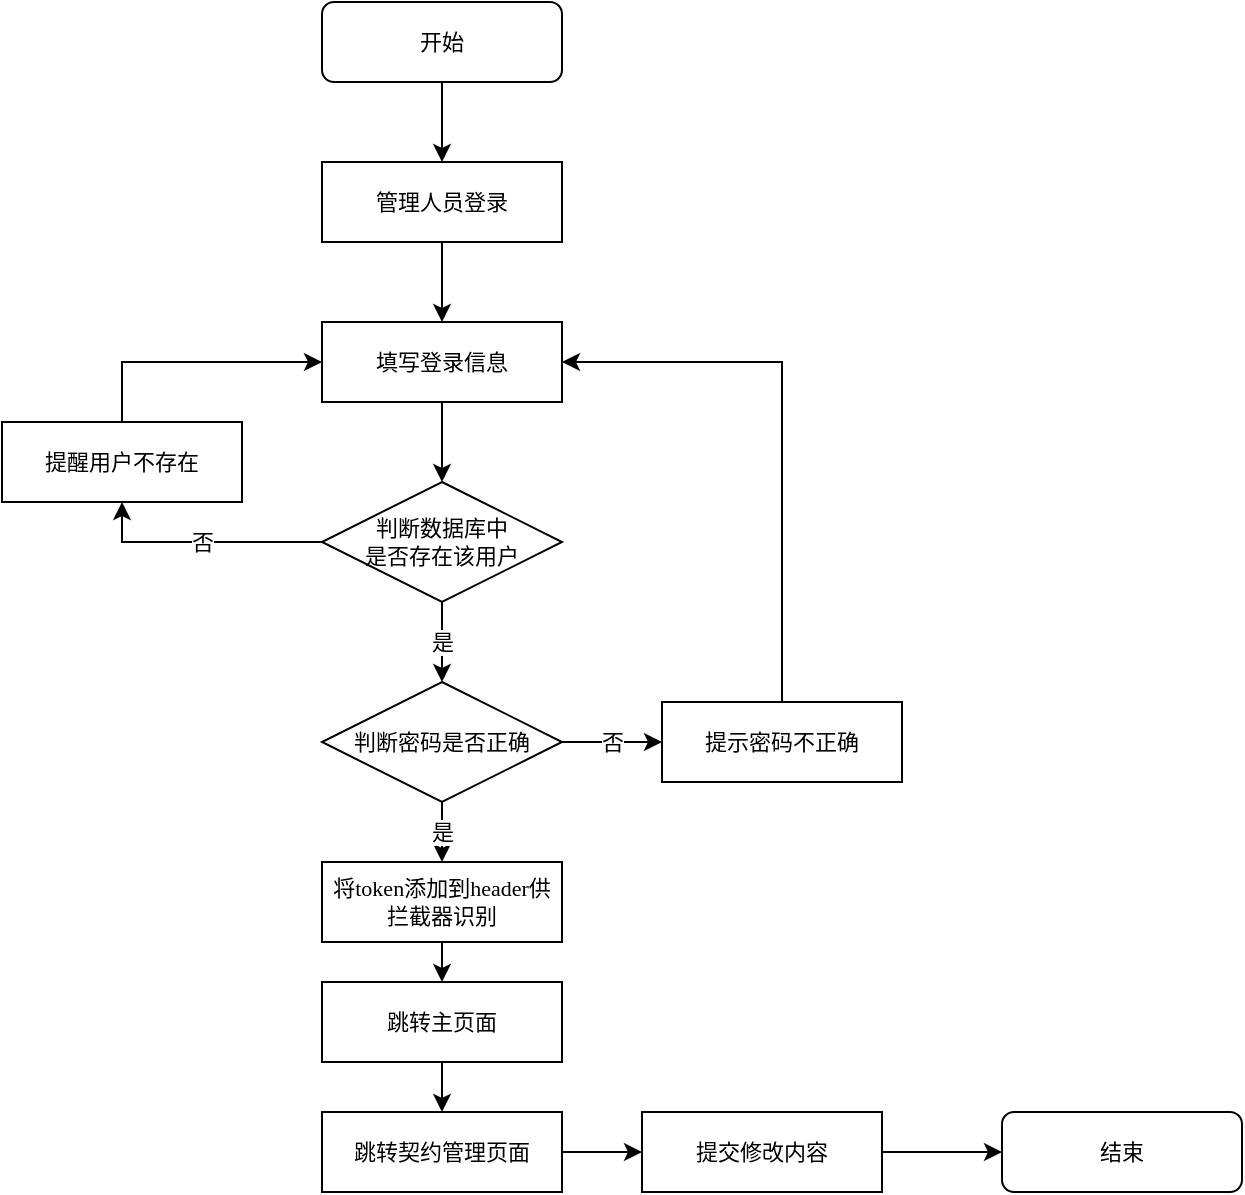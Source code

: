 <mxfile version="20.3.0" type="device"><diagram id="C5RBs43oDa-KdzZeNtuy" name="Page-1"><mxGraphModel dx="1093" dy="1844" grid="1" gridSize="10" guides="1" tooltips="1" connect="1" arrows="1" fold="1" page="1" pageScale="1" pageWidth="827" pageHeight="1169" math="0" shadow="0"><root><mxCell id="WIyWlLk6GJQsqaUBKTNV-0"/><mxCell id="WIyWlLk6GJQsqaUBKTNV-1" parent="WIyWlLk6GJQsqaUBKTNV-0"/><mxCell id="nGeT2OVHIfodLLlDfjVV-25" value="" style="edgeStyle=orthogonalEdgeStyle;rounded=0;orthogonalLoop=1;jettySize=auto;html=1;fontFamily=Times New Roman;fontSize=11;" parent="WIyWlLk6GJQsqaUBKTNV-1" source="WIyWlLk6GJQsqaUBKTNV-3" edge="1"><mxGeometry relative="1" as="geometry"><mxPoint x="220" y="50" as="targetPoint"/></mxGeometry></mxCell><mxCell id="WIyWlLk6GJQsqaUBKTNV-3" value="开始" style="rounded=1;whiteSpace=wrap;html=1;fontSize=11;glass=0;strokeWidth=1;shadow=0;fontFamily=Times New Roman;" parent="WIyWlLk6GJQsqaUBKTNV-1" vertex="1"><mxGeometry x="160" y="-30" width="120" height="40" as="geometry"/></mxCell><mxCell id="nGeT2OVHIfodLLlDfjVV-106" value="结束" style="rounded=1;whiteSpace=wrap;html=1;fontSize=11;glass=0;strokeWidth=1;shadow=0;fontFamily=Times New Roman;" parent="WIyWlLk6GJQsqaUBKTNV-1" vertex="1"><mxGeometry x="500" y="525" width="120" height="40" as="geometry"/></mxCell><mxCell id="Q_ByC6RBXe5whX5Awyoz-2" value="" style="edgeStyle=orthogonalEdgeStyle;rounded=0;orthogonalLoop=1;jettySize=auto;html=1;fontFamily=Times New Roman;fontSize=11;" edge="1" parent="WIyWlLk6GJQsqaUBKTNV-1" source="Q_ByC6RBXe5whX5Awyoz-0" target="Q_ByC6RBXe5whX5Awyoz-1"><mxGeometry relative="1" as="geometry"/></mxCell><mxCell id="Q_ByC6RBXe5whX5Awyoz-0" value="管理人员登录" style="rounded=0;whiteSpace=wrap;html=1;fontFamily=Times New Roman;fontSize=11;" vertex="1" parent="WIyWlLk6GJQsqaUBKTNV-1"><mxGeometry x="160" y="50" width="120" height="40" as="geometry"/></mxCell><mxCell id="Q_ByC6RBXe5whX5Awyoz-4" value="" style="edgeStyle=orthogonalEdgeStyle;rounded=0;orthogonalLoop=1;jettySize=auto;html=1;fontFamily=Times New Roman;fontSize=11;" edge="1" parent="WIyWlLk6GJQsqaUBKTNV-1" source="Q_ByC6RBXe5whX5Awyoz-1" target="Q_ByC6RBXe5whX5Awyoz-3"><mxGeometry relative="1" as="geometry"/></mxCell><mxCell id="Q_ByC6RBXe5whX5Awyoz-1" value="填写登录信息" style="rounded=0;whiteSpace=wrap;html=1;fontFamily=Times New Roman;fontSize=11;" vertex="1" parent="WIyWlLk6GJQsqaUBKTNV-1"><mxGeometry x="160" y="130" width="120" height="40" as="geometry"/></mxCell><mxCell id="Q_ByC6RBXe5whX5Awyoz-6" value="是" style="edgeStyle=orthogonalEdgeStyle;rounded=0;orthogonalLoop=1;jettySize=auto;html=1;fontFamily=Times New Roman;fontSize=11;" edge="1" parent="WIyWlLk6GJQsqaUBKTNV-1" source="Q_ByC6RBXe5whX5Awyoz-3" target="Q_ByC6RBXe5whX5Awyoz-5"><mxGeometry relative="1" as="geometry"/></mxCell><mxCell id="Q_ByC6RBXe5whX5Awyoz-8" value="否" style="edgeStyle=orthogonalEdgeStyle;rounded=0;orthogonalLoop=1;jettySize=auto;html=1;fontFamily=Times New Roman;fontSize=11;" edge="1" parent="WIyWlLk6GJQsqaUBKTNV-1" source="Q_ByC6RBXe5whX5Awyoz-3" target="Q_ByC6RBXe5whX5Awyoz-7"><mxGeometry relative="1" as="geometry"><Array as="points"><mxPoint x="60" y="240"/></Array></mxGeometry></mxCell><mxCell id="Q_ByC6RBXe5whX5Awyoz-3" value="判断数据库中&lt;br style=&quot;font-size: 11px;&quot;&gt;是否存在该用户" style="rhombus;whiteSpace=wrap;html=1;fontFamily=Times New Roman;fontSize=11;" vertex="1" parent="WIyWlLk6GJQsqaUBKTNV-1"><mxGeometry x="160" y="210" width="120" height="60" as="geometry"/></mxCell><mxCell id="Q_ByC6RBXe5whX5Awyoz-23" value="否" style="edgeStyle=orthogonalEdgeStyle;rounded=0;orthogonalLoop=1;jettySize=auto;html=1;fontFamily=Times New Roman;fontSize=11;" edge="1" parent="WIyWlLk6GJQsqaUBKTNV-1" source="Q_ByC6RBXe5whX5Awyoz-5" target="Q_ByC6RBXe5whX5Awyoz-22"><mxGeometry relative="1" as="geometry"/></mxCell><mxCell id="Q_ByC6RBXe5whX5Awyoz-5" value="判断密码是否正确" style="rhombus;whiteSpace=wrap;html=1;fontFamily=Times New Roman;fontSize=11;" vertex="1" parent="WIyWlLk6GJQsqaUBKTNV-1"><mxGeometry x="160" y="310" width="120" height="60" as="geometry"/></mxCell><mxCell id="Q_ByC6RBXe5whX5Awyoz-7" value="提醒用户不存在" style="rounded=0;whiteSpace=wrap;html=1;fontFamily=Times New Roman;fontSize=11;" vertex="1" parent="WIyWlLk6GJQsqaUBKTNV-1"><mxGeometry y="180" width="120" height="40" as="geometry"/></mxCell><mxCell id="Q_ByC6RBXe5whX5Awyoz-9" value="" style="endArrow=classic;html=1;rounded=0;exitX=0.5;exitY=0;exitDx=0;exitDy=0;entryX=0;entryY=0.5;entryDx=0;entryDy=0;fontFamily=Times New Roman;fontSize=11;" edge="1" parent="WIyWlLk6GJQsqaUBKTNV-1" source="Q_ByC6RBXe5whX5Awyoz-7" target="Q_ByC6RBXe5whX5Awyoz-1"><mxGeometry width="50" height="50" relative="1" as="geometry"><mxPoint x="130" y="330" as="sourcePoint"/><mxPoint x="180" y="280" as="targetPoint"/><Array as="points"><mxPoint x="60" y="150"/></Array></mxGeometry></mxCell><mxCell id="Q_ByC6RBXe5whX5Awyoz-10" value="将token添加到header供拦截器识别" style="rounded=0;whiteSpace=wrap;html=1;fontFamily=Times New Roman;fontSize=11;" vertex="1" parent="WIyWlLk6GJQsqaUBKTNV-1"><mxGeometry x="160" y="400" width="120" height="40" as="geometry"/></mxCell><mxCell id="Q_ByC6RBXe5whX5Awyoz-17" value="" style="edgeStyle=orthogonalEdgeStyle;rounded=0;orthogonalLoop=1;jettySize=auto;html=1;fontFamily=Times New Roman;fontSize=11;" edge="1" parent="WIyWlLk6GJQsqaUBKTNV-1" source="Q_ByC6RBXe5whX5Awyoz-11" target="Q_ByC6RBXe5whX5Awyoz-12"><mxGeometry relative="1" as="geometry"/></mxCell><mxCell id="Q_ByC6RBXe5whX5Awyoz-11" value="跳转主页面" style="rounded=0;whiteSpace=wrap;html=1;fontFamily=Times New Roman;fontSize=11;" vertex="1" parent="WIyWlLk6GJQsqaUBKTNV-1"><mxGeometry x="160" y="460" width="120" height="40" as="geometry"/></mxCell><mxCell id="Q_ByC6RBXe5whX5Awyoz-15" value="" style="edgeStyle=orthogonalEdgeStyle;rounded=0;orthogonalLoop=1;jettySize=auto;html=1;fontFamily=Times New Roman;fontSize=11;" edge="1" parent="WIyWlLk6GJQsqaUBKTNV-1" source="Q_ByC6RBXe5whX5Awyoz-12" target="Q_ByC6RBXe5whX5Awyoz-13"><mxGeometry relative="1" as="geometry"/></mxCell><mxCell id="Q_ByC6RBXe5whX5Awyoz-12" value="跳转契约管理页面" style="rounded=0;whiteSpace=wrap;html=1;fontFamily=Times New Roman;fontSize=11;" vertex="1" parent="WIyWlLk6GJQsqaUBKTNV-1"><mxGeometry x="160" y="525" width="120" height="40" as="geometry"/></mxCell><mxCell id="Q_ByC6RBXe5whX5Awyoz-16" value="" style="edgeStyle=orthogonalEdgeStyle;rounded=0;orthogonalLoop=1;jettySize=auto;html=1;fontFamily=Times New Roman;fontSize=11;" edge="1" parent="WIyWlLk6GJQsqaUBKTNV-1" source="Q_ByC6RBXe5whX5Awyoz-13" target="nGeT2OVHIfodLLlDfjVV-106"><mxGeometry relative="1" as="geometry"/></mxCell><mxCell id="Q_ByC6RBXe5whX5Awyoz-13" value="提交修改内容" style="rounded=0;whiteSpace=wrap;html=1;fontFamily=Times New Roman;fontSize=11;" vertex="1" parent="WIyWlLk6GJQsqaUBKTNV-1"><mxGeometry x="320" y="525" width="120" height="40" as="geometry"/></mxCell><mxCell id="Q_ByC6RBXe5whX5Awyoz-19" value="" style="endArrow=classic;html=1;rounded=0;exitX=0.5;exitY=1;exitDx=0;exitDy=0;entryX=0.5;entryY=0;entryDx=0;entryDy=0;fontFamily=Times New Roman;fontSize=11;" edge="1" parent="WIyWlLk6GJQsqaUBKTNV-1" source="Q_ByC6RBXe5whX5Awyoz-10" target="Q_ByC6RBXe5whX5Awyoz-11"><mxGeometry width="50" height="50" relative="1" as="geometry"><mxPoint x="220" y="330" as="sourcePoint"/><mxPoint x="270" y="280" as="targetPoint"/></mxGeometry></mxCell><mxCell id="Q_ByC6RBXe5whX5Awyoz-21" value="是" style="endArrow=classic;html=1;rounded=0;exitX=0.5;exitY=1;exitDx=0;exitDy=0;entryX=0.5;entryY=0;entryDx=0;entryDy=0;fontFamily=Times New Roman;fontSize=11;" edge="1" parent="WIyWlLk6GJQsqaUBKTNV-1" source="Q_ByC6RBXe5whX5Awyoz-5" target="Q_ByC6RBXe5whX5Awyoz-10"><mxGeometry width="50" height="50" relative="1" as="geometry"><mxPoint x="220" y="330" as="sourcePoint"/><mxPoint x="270" y="280" as="targetPoint"/></mxGeometry></mxCell><mxCell id="Q_ByC6RBXe5whX5Awyoz-22" value="提示密码不正确" style="rounded=0;whiteSpace=wrap;html=1;fontFamily=Times New Roman;fontSize=11;" vertex="1" parent="WIyWlLk6GJQsqaUBKTNV-1"><mxGeometry x="330" y="320" width="120" height="40" as="geometry"/></mxCell><mxCell id="Q_ByC6RBXe5whX5Awyoz-24" value="" style="endArrow=classic;html=1;rounded=0;exitX=0.5;exitY=0;exitDx=0;exitDy=0;entryX=1;entryY=0.5;entryDx=0;entryDy=0;fontFamily=Times New Roman;fontSize=11;" edge="1" parent="WIyWlLk6GJQsqaUBKTNV-1" source="Q_ByC6RBXe5whX5Awyoz-22" target="Q_ByC6RBXe5whX5Awyoz-1"><mxGeometry width="50" height="50" relative="1" as="geometry"><mxPoint x="300" y="330" as="sourcePoint"/><mxPoint x="350" y="280" as="targetPoint"/><Array as="points"><mxPoint x="390" y="150"/></Array></mxGeometry></mxCell></root></mxGraphModel></diagram></mxfile>